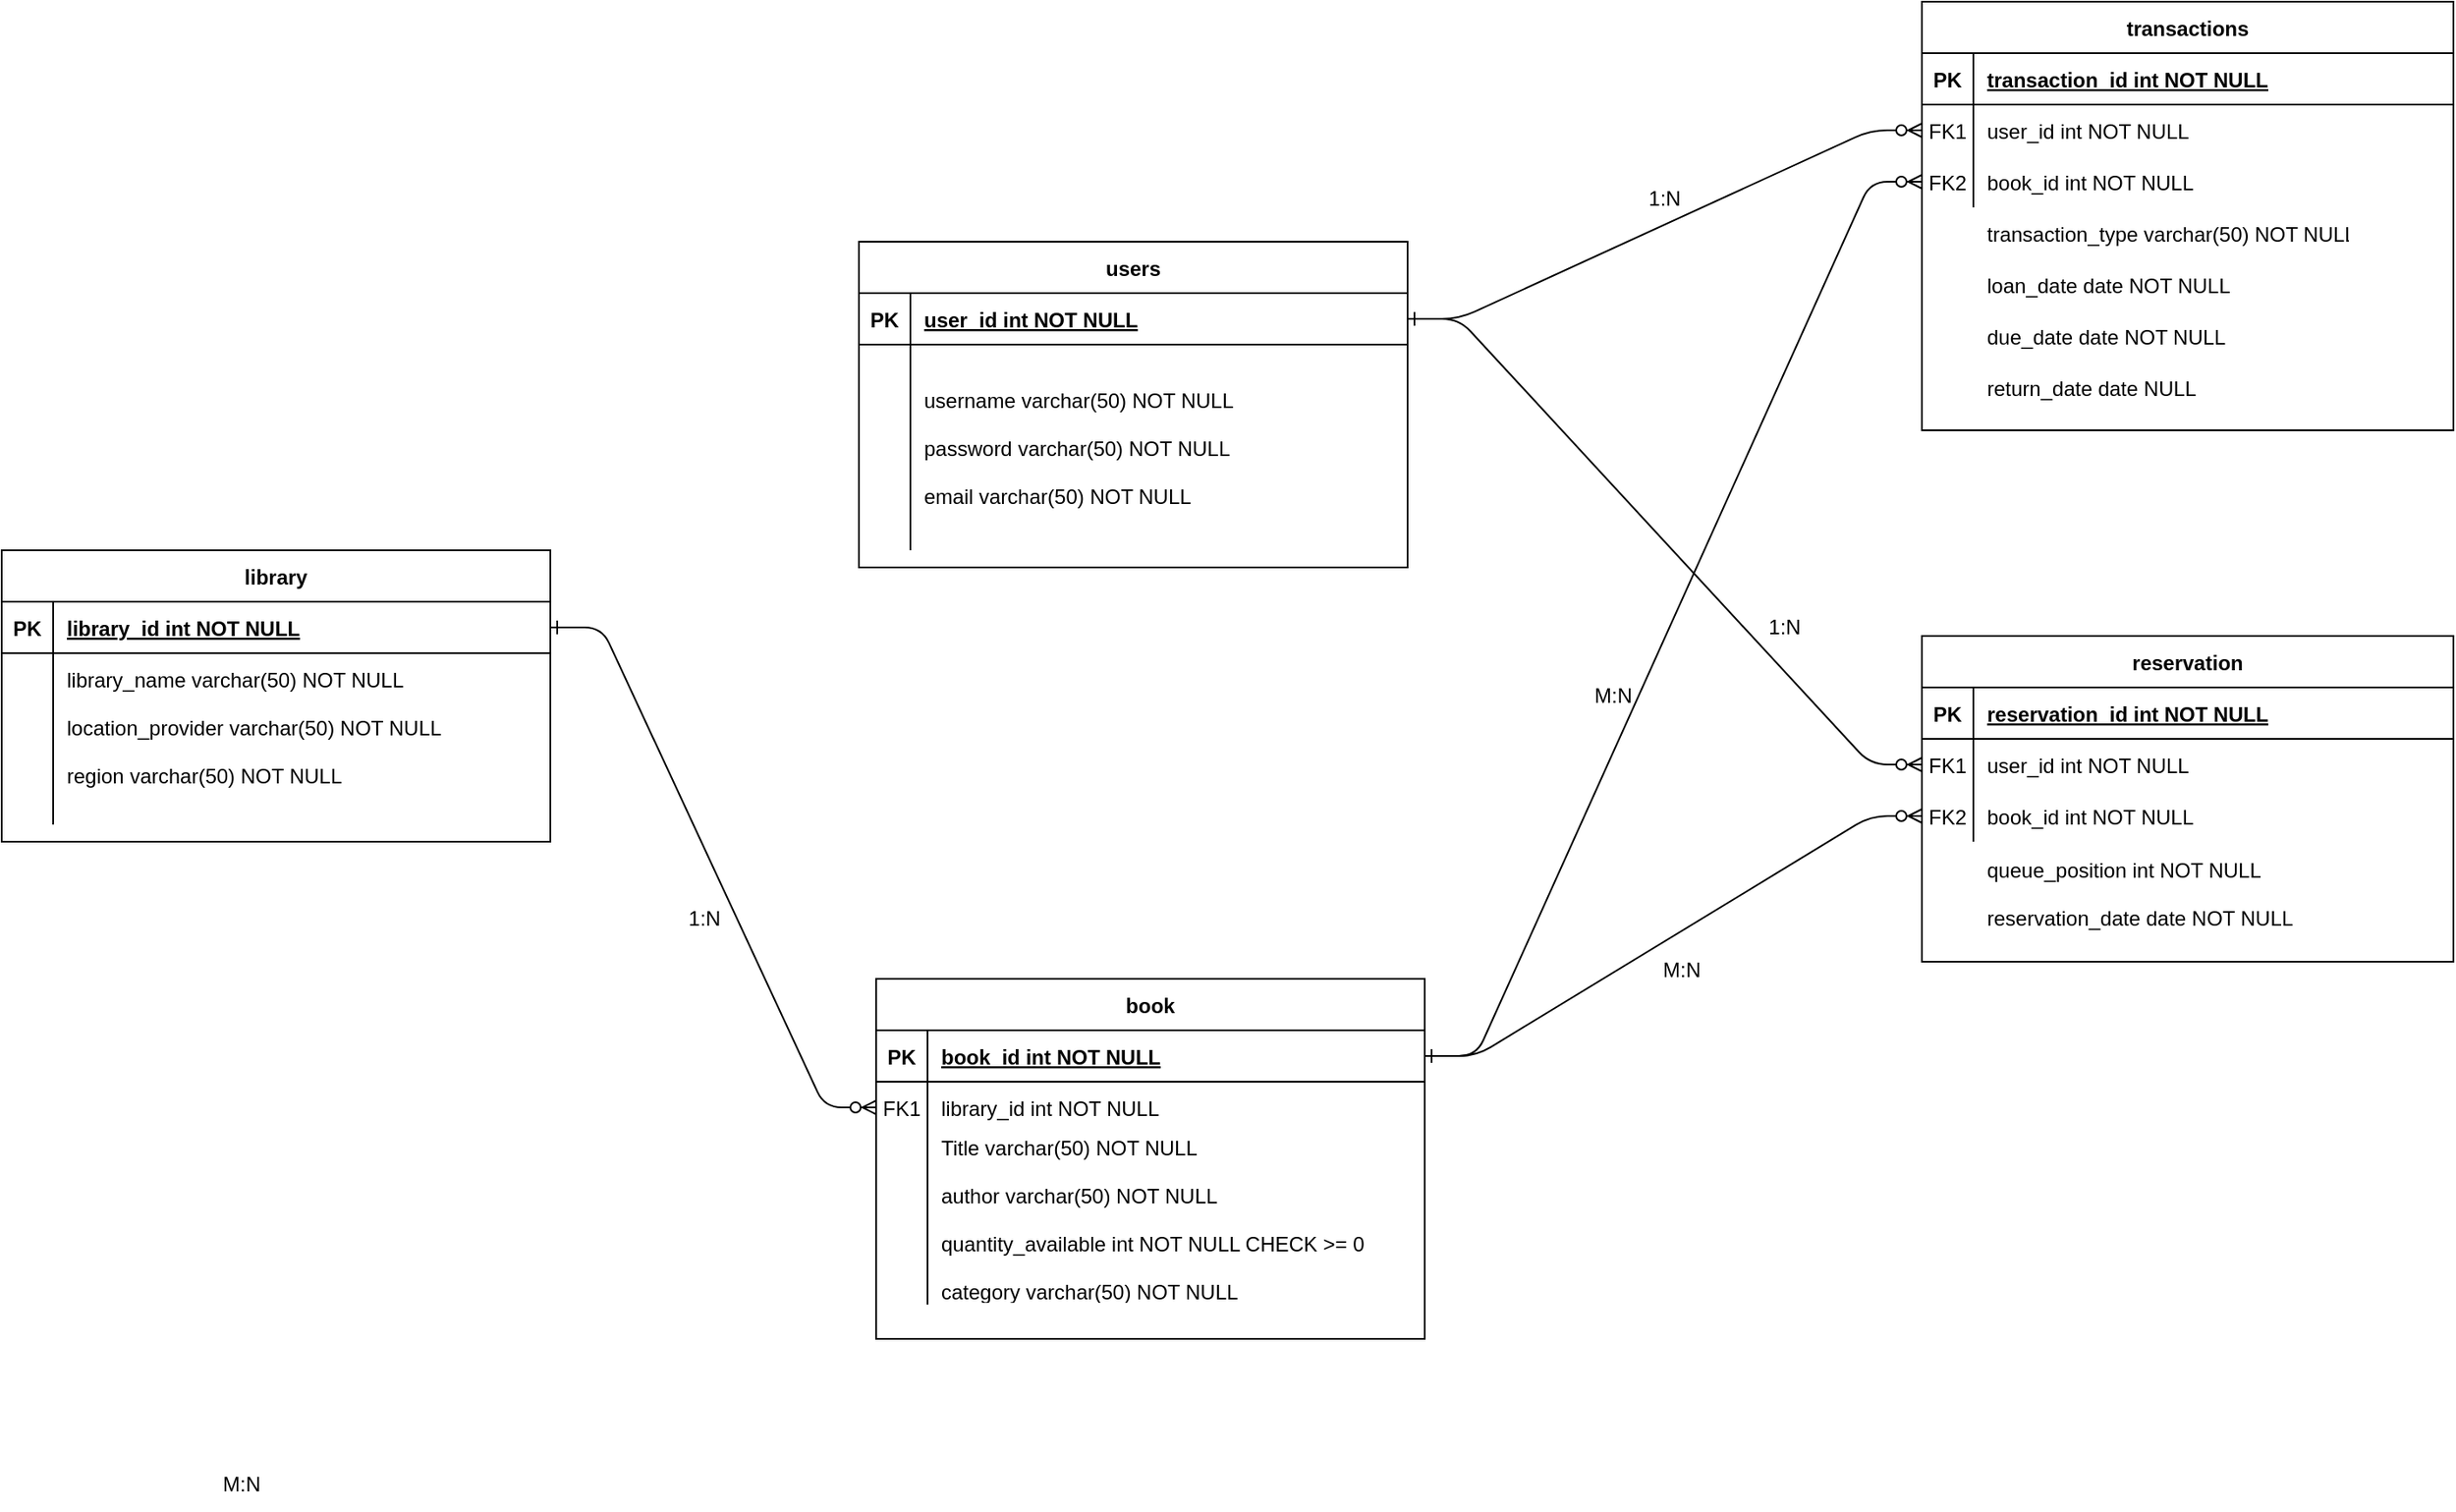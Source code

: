 <mxfile version="22.1.16" type="github">
  <diagram id="R2lEEEUBdFMjLlhIrx00" name="Page-1">
    <mxGraphModel dx="1644" dy="793" grid="1" gridSize="10" guides="1" tooltips="1" connect="1" arrows="1" fold="1" page="0" pageScale="3" pageWidth="827" pageHeight="1169" math="0" shadow="0" extFonts="Permanent Marker^https://fonts.googleapis.com/css?family=Permanent+Marker">
      <root>
        <mxCell id="0" />
        <mxCell id="1" parent="0" />
        <mxCell id="S2vDYrzkPU7GDVE9TdQu-1" value="library" style="shape=table;startSize=30;container=1;collapsible=1;childLayout=tableLayout;fixedRows=1;rowLines=0;fontStyle=1;align=center;resizeLast=1;" parent="1" vertex="1">
          <mxGeometry y="360" width="320" height="170" as="geometry">
            <mxRectangle x="10" y="280" width="80" height="30" as="alternateBounds" />
          </mxGeometry>
        </mxCell>
        <mxCell id="S2vDYrzkPU7GDVE9TdQu-2" value="" style="shape=partialRectangle;collapsible=0;dropTarget=0;pointerEvents=0;fillColor=none;points=[[0,0.5],[1,0.5]];portConstraint=eastwest;top=0;left=0;right=0;bottom=1;" parent="S2vDYrzkPU7GDVE9TdQu-1" vertex="1">
          <mxGeometry y="30" width="320" height="30" as="geometry" />
        </mxCell>
        <mxCell id="S2vDYrzkPU7GDVE9TdQu-3" value="PK" style="shape=partialRectangle;overflow=hidden;connectable=0;fillColor=none;top=0;left=0;bottom=0;right=0;fontStyle=1;" parent="S2vDYrzkPU7GDVE9TdQu-2" vertex="1">
          <mxGeometry width="30" height="30" as="geometry">
            <mxRectangle width="30" height="30" as="alternateBounds" />
          </mxGeometry>
        </mxCell>
        <mxCell id="S2vDYrzkPU7GDVE9TdQu-4" value="library_id int NOT NULL " style="shape=partialRectangle;overflow=hidden;connectable=0;fillColor=none;top=0;left=0;bottom=0;right=0;align=left;spacingLeft=6;fontStyle=5;" parent="S2vDYrzkPU7GDVE9TdQu-2" vertex="1">
          <mxGeometry x="30" width="290" height="30" as="geometry">
            <mxRectangle width="290" height="30" as="alternateBounds" />
          </mxGeometry>
        </mxCell>
        <mxCell id="S2vDYrzkPU7GDVE9TdQu-5" value="" style="shape=partialRectangle;collapsible=0;dropTarget=0;pointerEvents=0;fillColor=none;points=[[0,0.5],[1,0.5]];portConstraint=eastwest;top=0;left=0;right=0;bottom=0;" parent="S2vDYrzkPU7GDVE9TdQu-1" vertex="1">
          <mxGeometry y="60" width="320" height="100" as="geometry" />
        </mxCell>
        <mxCell id="S2vDYrzkPU7GDVE9TdQu-6" value="" style="shape=partialRectangle;overflow=hidden;connectable=0;fillColor=none;top=0;left=0;bottom=0;right=0;" parent="S2vDYrzkPU7GDVE9TdQu-5" vertex="1">
          <mxGeometry width="30" height="100" as="geometry">
            <mxRectangle width="30" height="100" as="alternateBounds" />
          </mxGeometry>
        </mxCell>
        <mxCell id="S2vDYrzkPU7GDVE9TdQu-7" value="library_name varchar(50) NOT NULL&#xa;&#xa;location_provider varchar(50) NOT NULL&#xa;&#xa;region varchar(50) NOT NULL&#xa;" style="shape=partialRectangle;overflow=hidden;connectable=0;fillColor=none;top=0;left=0;bottom=0;right=0;align=left;spacingLeft=6;" parent="S2vDYrzkPU7GDVE9TdQu-5" vertex="1">
          <mxGeometry x="30" width="290" height="100" as="geometry">
            <mxRectangle width="290" height="100" as="alternateBounds" />
          </mxGeometry>
        </mxCell>
        <mxCell id="S2vDYrzkPU7GDVE9TdQu-16" value="users" style="shape=table;startSize=30;container=1;collapsible=1;childLayout=tableLayout;fixedRows=1;rowLines=0;fontStyle=1;align=center;resizeLast=1;" parent="1" vertex="1">
          <mxGeometry x="500" y="180" width="320.0" height="190" as="geometry">
            <mxRectangle x="10" y="420" width="80" height="30" as="alternateBounds" />
          </mxGeometry>
        </mxCell>
        <mxCell id="S2vDYrzkPU7GDVE9TdQu-17" value="" style="shape=partialRectangle;collapsible=0;dropTarget=0;pointerEvents=0;fillColor=none;points=[[0,0.5],[1,0.5]];portConstraint=eastwest;top=0;left=0;right=0;bottom=1;" parent="S2vDYrzkPU7GDVE9TdQu-16" vertex="1">
          <mxGeometry y="30" width="320.0" height="30" as="geometry" />
        </mxCell>
        <mxCell id="S2vDYrzkPU7GDVE9TdQu-18" value="PK" style="shape=partialRectangle;overflow=hidden;connectable=0;fillColor=none;top=0;left=0;bottom=0;right=0;fontStyle=1;" parent="S2vDYrzkPU7GDVE9TdQu-17" vertex="1">
          <mxGeometry width="30" height="30" as="geometry">
            <mxRectangle width="30" height="30" as="alternateBounds" />
          </mxGeometry>
        </mxCell>
        <mxCell id="S2vDYrzkPU7GDVE9TdQu-19" value="user_id int NOT NULL " style="shape=partialRectangle;overflow=hidden;connectable=0;fillColor=none;top=0;left=0;bottom=0;right=0;align=left;spacingLeft=6;fontStyle=5;" parent="S2vDYrzkPU7GDVE9TdQu-17" vertex="1">
          <mxGeometry x="30" width="290.0" height="30" as="geometry">
            <mxRectangle width="290.0" height="30" as="alternateBounds" />
          </mxGeometry>
        </mxCell>
        <mxCell id="S2vDYrzkPU7GDVE9TdQu-20" value="" style="shape=partialRectangle;collapsible=0;dropTarget=0;pointerEvents=0;fillColor=none;points=[[0,0.5],[1,0.5]];portConstraint=eastwest;top=0;left=0;right=0;bottom=0;" parent="S2vDYrzkPU7GDVE9TdQu-16" vertex="1">
          <mxGeometry y="60" width="320.0" height="120" as="geometry" />
        </mxCell>
        <mxCell id="S2vDYrzkPU7GDVE9TdQu-21" value="" style="shape=partialRectangle;overflow=hidden;connectable=0;fillColor=none;top=0;left=0;bottom=0;right=0;" parent="S2vDYrzkPU7GDVE9TdQu-20" vertex="1">
          <mxGeometry width="30" height="120" as="geometry">
            <mxRectangle width="30" height="120" as="alternateBounds" />
          </mxGeometry>
        </mxCell>
        <mxCell id="S2vDYrzkPU7GDVE9TdQu-22" value="username varchar(50) NOT NULL&#xa;&#xa;password varchar(50) NOT NULL&#xa;&#xa;email varchar(50) NOT NULL" style="shape=partialRectangle;overflow=hidden;connectable=0;fillColor=none;top=0;left=0;bottom=0;right=0;align=left;spacingLeft=6;" parent="S2vDYrzkPU7GDVE9TdQu-20" vertex="1">
          <mxGeometry x="30" width="290.0" height="120" as="geometry">
            <mxRectangle width="290.0" height="120" as="alternateBounds" />
          </mxGeometry>
        </mxCell>
        <mxCell id="S2vDYrzkPU7GDVE9TdQu-30" value="transactions" style="shape=table;startSize=30;container=1;collapsible=1;childLayout=tableLayout;fixedRows=1;rowLines=0;fontStyle=1;align=center;resizeLast=1;" parent="1" vertex="1">
          <mxGeometry x="1120" y="40" width="310" height="250" as="geometry">
            <mxRectangle x="620" y="450" width="110" height="30" as="alternateBounds" />
          </mxGeometry>
        </mxCell>
        <mxCell id="S2vDYrzkPU7GDVE9TdQu-31" value="" style="shape=partialRectangle;collapsible=0;dropTarget=0;pointerEvents=0;fillColor=none;points=[[0,0.5],[1,0.5]];portConstraint=eastwest;top=0;left=0;right=0;bottom=1;" parent="S2vDYrzkPU7GDVE9TdQu-30" vertex="1">
          <mxGeometry y="30" width="310" height="30" as="geometry" />
        </mxCell>
        <mxCell id="S2vDYrzkPU7GDVE9TdQu-32" value="PK" style="shape=partialRectangle;overflow=hidden;connectable=0;fillColor=none;top=0;left=0;bottom=0;right=0;fontStyle=1;" parent="S2vDYrzkPU7GDVE9TdQu-31" vertex="1">
          <mxGeometry width="30" height="30" as="geometry">
            <mxRectangle width="30" height="30" as="alternateBounds" />
          </mxGeometry>
        </mxCell>
        <mxCell id="S2vDYrzkPU7GDVE9TdQu-33" value="transaction_id int NOT NULL " style="shape=partialRectangle;overflow=hidden;connectable=0;fillColor=none;top=0;left=0;bottom=0;right=0;align=left;spacingLeft=6;fontStyle=5;" parent="S2vDYrzkPU7GDVE9TdQu-31" vertex="1">
          <mxGeometry x="30" width="280" height="30" as="geometry">
            <mxRectangle width="280" height="30" as="alternateBounds" />
          </mxGeometry>
        </mxCell>
        <mxCell id="S2vDYrzkPU7GDVE9TdQu-34" value="" style="shape=partialRectangle;collapsible=0;dropTarget=0;pointerEvents=0;fillColor=none;points=[[0,0.5],[1,0.5]];portConstraint=eastwest;top=0;left=0;right=0;bottom=0;" parent="S2vDYrzkPU7GDVE9TdQu-30" vertex="1">
          <mxGeometry y="60" width="310" height="30" as="geometry" />
        </mxCell>
        <mxCell id="S2vDYrzkPU7GDVE9TdQu-35" value="FK1" style="shape=partialRectangle;overflow=hidden;connectable=0;fillColor=none;top=0;left=0;bottom=0;right=0;" parent="S2vDYrzkPU7GDVE9TdQu-34" vertex="1">
          <mxGeometry width="30" height="30" as="geometry">
            <mxRectangle width="30" height="30" as="alternateBounds" />
          </mxGeometry>
        </mxCell>
        <mxCell id="S2vDYrzkPU7GDVE9TdQu-36" value="user_id int NOT NULL" style="shape=partialRectangle;overflow=hidden;connectable=0;fillColor=none;top=0;left=0;bottom=0;right=0;align=left;spacingLeft=6;" parent="S2vDYrzkPU7GDVE9TdQu-34" vertex="1">
          <mxGeometry x="30" width="280" height="30" as="geometry">
            <mxRectangle width="280" height="30" as="alternateBounds" />
          </mxGeometry>
        </mxCell>
        <mxCell id="S2vDYrzkPU7GDVE9TdQu-37" value="" style="shape=partialRectangle;collapsible=0;dropTarget=0;pointerEvents=0;fillColor=none;points=[[0,0.5],[1,0.5]];portConstraint=eastwest;top=0;left=0;right=0;bottom=0;" parent="S2vDYrzkPU7GDVE9TdQu-30" vertex="1">
          <mxGeometry y="90" width="310" height="30" as="geometry" />
        </mxCell>
        <mxCell id="S2vDYrzkPU7GDVE9TdQu-38" value="FK2" style="shape=partialRectangle;overflow=hidden;connectable=0;fillColor=none;top=0;left=0;bottom=0;right=0;" parent="S2vDYrzkPU7GDVE9TdQu-37" vertex="1">
          <mxGeometry width="30" height="30" as="geometry">
            <mxRectangle width="30" height="30" as="alternateBounds" />
          </mxGeometry>
        </mxCell>
        <mxCell id="S2vDYrzkPU7GDVE9TdQu-39" value="book_id int NOT NULL" style="shape=partialRectangle;overflow=hidden;connectable=0;fillColor=none;top=0;left=0;bottom=0;right=0;align=left;spacingLeft=6;" parent="S2vDYrzkPU7GDVE9TdQu-37" vertex="1">
          <mxGeometry x="30" width="280" height="30" as="geometry">
            <mxRectangle width="280" height="30" as="alternateBounds" />
          </mxGeometry>
        </mxCell>
        <mxCell id="S2vDYrzkPU7GDVE9TdQu-46" value="loan_date date NOT NULL" style="shape=partialRectangle;overflow=hidden;connectable=0;fillColor=none;top=0;left=0;bottom=0;right=0;align=left;spacingLeft=6;" parent="1" vertex="1">
          <mxGeometry x="1150" y="190" width="220" height="30" as="geometry">
            <mxRectangle width="220" height="30" as="alternateBounds" />
          </mxGeometry>
        </mxCell>
        <mxCell id="S2vDYrzkPU7GDVE9TdQu-47" value="due_date date NOT NULL" style="shape=partialRectangle;overflow=hidden;connectable=0;fillColor=none;top=0;left=0;bottom=0;right=0;align=left;spacingLeft=6;" parent="1" vertex="1">
          <mxGeometry x="1150" y="220" width="220" height="30" as="geometry">
            <mxRectangle width="220" height="30" as="alternateBounds" />
          </mxGeometry>
        </mxCell>
        <mxCell id="S2vDYrzkPU7GDVE9TdQu-48" value="return_date date NULL" style="shape=partialRectangle;overflow=hidden;connectable=0;fillColor=none;top=0;left=0;bottom=0;right=0;align=left;spacingLeft=6;" parent="1" vertex="1">
          <mxGeometry x="1150" y="250" width="220" height="30" as="geometry">
            <mxRectangle width="220" height="30" as="alternateBounds" />
          </mxGeometry>
        </mxCell>
        <mxCell id="S2vDYrzkPU7GDVE9TdQu-52" value="reservation" style="shape=table;startSize=30;container=1;collapsible=1;childLayout=tableLayout;fixedRows=1;rowLines=0;fontStyle=1;align=center;resizeLast=1;" parent="1" vertex="1">
          <mxGeometry x="1120" y="410" width="310" height="190" as="geometry">
            <mxRectangle x="620" y="740" width="110" height="30" as="alternateBounds" />
          </mxGeometry>
        </mxCell>
        <mxCell id="S2vDYrzkPU7GDVE9TdQu-53" value="" style="shape=partialRectangle;collapsible=0;dropTarget=0;pointerEvents=0;fillColor=none;points=[[0,0.5],[1,0.5]];portConstraint=eastwest;top=0;left=0;right=0;bottom=1;" parent="S2vDYrzkPU7GDVE9TdQu-52" vertex="1">
          <mxGeometry y="30" width="310" height="30" as="geometry" />
        </mxCell>
        <mxCell id="S2vDYrzkPU7GDVE9TdQu-54" value="PK" style="shape=partialRectangle;overflow=hidden;connectable=0;fillColor=none;top=0;left=0;bottom=0;right=0;fontStyle=1;" parent="S2vDYrzkPU7GDVE9TdQu-53" vertex="1">
          <mxGeometry width="30" height="30" as="geometry">
            <mxRectangle width="30" height="30" as="alternateBounds" />
          </mxGeometry>
        </mxCell>
        <mxCell id="S2vDYrzkPU7GDVE9TdQu-55" value="reservation_id int NOT NULL " style="shape=partialRectangle;overflow=hidden;connectable=0;fillColor=none;top=0;left=0;bottom=0;right=0;align=left;spacingLeft=6;fontStyle=5;" parent="S2vDYrzkPU7GDVE9TdQu-53" vertex="1">
          <mxGeometry x="30" width="280" height="30" as="geometry">
            <mxRectangle width="280" height="30" as="alternateBounds" />
          </mxGeometry>
        </mxCell>
        <mxCell id="S2vDYrzkPU7GDVE9TdQu-56" value="" style="shape=partialRectangle;collapsible=0;dropTarget=0;pointerEvents=0;fillColor=none;points=[[0,0.5],[1,0.5]];portConstraint=eastwest;top=0;left=0;right=0;bottom=0;" parent="S2vDYrzkPU7GDVE9TdQu-52" vertex="1">
          <mxGeometry y="60" width="310" height="30" as="geometry" />
        </mxCell>
        <mxCell id="S2vDYrzkPU7GDVE9TdQu-57" value="FK1" style="shape=partialRectangle;overflow=hidden;connectable=0;fillColor=none;top=0;left=0;bottom=0;right=0;" parent="S2vDYrzkPU7GDVE9TdQu-56" vertex="1">
          <mxGeometry width="30" height="30" as="geometry">
            <mxRectangle width="30" height="30" as="alternateBounds" />
          </mxGeometry>
        </mxCell>
        <mxCell id="S2vDYrzkPU7GDVE9TdQu-58" value="user_id int NOT NULL" style="shape=partialRectangle;overflow=hidden;connectable=0;fillColor=none;top=0;left=0;bottom=0;right=0;align=left;spacingLeft=6;" parent="S2vDYrzkPU7GDVE9TdQu-56" vertex="1">
          <mxGeometry x="30" width="280" height="30" as="geometry">
            <mxRectangle width="280" height="30" as="alternateBounds" />
          </mxGeometry>
        </mxCell>
        <mxCell id="S2vDYrzkPU7GDVE9TdQu-59" value="" style="shape=partialRectangle;collapsible=0;dropTarget=0;pointerEvents=0;fillColor=none;points=[[0,0.5],[1,0.5]];portConstraint=eastwest;top=0;left=0;right=0;bottom=0;" parent="S2vDYrzkPU7GDVE9TdQu-52" vertex="1">
          <mxGeometry y="90" width="310" height="30" as="geometry" />
        </mxCell>
        <mxCell id="S2vDYrzkPU7GDVE9TdQu-60" value="FK2" style="shape=partialRectangle;overflow=hidden;connectable=0;fillColor=none;top=0;left=0;bottom=0;right=0;" parent="S2vDYrzkPU7GDVE9TdQu-59" vertex="1">
          <mxGeometry width="30" height="30" as="geometry">
            <mxRectangle width="30" height="30" as="alternateBounds" />
          </mxGeometry>
        </mxCell>
        <mxCell id="S2vDYrzkPU7GDVE9TdQu-61" value="book_id int NOT NULL" style="shape=partialRectangle;overflow=hidden;connectable=0;fillColor=none;top=0;left=0;bottom=0;right=0;align=left;spacingLeft=6;" parent="S2vDYrzkPU7GDVE9TdQu-59" vertex="1">
          <mxGeometry x="30" width="280" height="30" as="geometry">
            <mxRectangle width="280" height="30" as="alternateBounds" />
          </mxGeometry>
        </mxCell>
        <mxCell id="S2vDYrzkPU7GDVE9TdQu-62" value="" style="shape=partialRectangle;collapsible=0;dropTarget=0;pointerEvents=0;fillColor=none;points=[[0,0.5],[1,0.5]];portConstraint=eastwest;top=0;left=0;right=0;bottom=0;" parent="1" vertex="1">
          <mxGeometry x="1120" y="530" width="310" height="60" as="geometry" />
        </mxCell>
        <mxCell id="S2vDYrzkPU7GDVE9TdQu-63" value="" style="shape=partialRectangle;overflow=hidden;connectable=0;fillColor=none;top=0;left=0;bottom=0;right=0;" parent="S2vDYrzkPU7GDVE9TdQu-62" vertex="1">
          <mxGeometry width="30" height="60" as="geometry">
            <mxRectangle width="30" height="30" as="alternateBounds" />
          </mxGeometry>
        </mxCell>
        <mxCell id="S2vDYrzkPU7GDVE9TdQu-64" value="queue_position int NOT NULL&#xa;&#xa;reservation_date date NOT NULL" style="shape=partialRectangle;overflow=hidden;connectable=0;fillColor=none;top=0;left=0;bottom=0;right=0;align=left;spacingLeft=6;" parent="S2vDYrzkPU7GDVE9TdQu-62" vertex="1">
          <mxGeometry x="30" width="280" height="60" as="geometry">
            <mxRectangle width="280" height="30" as="alternateBounds" />
          </mxGeometry>
        </mxCell>
        <mxCell id="S2vDYrzkPU7GDVE9TdQu-72" value="M:N" style="text;html=1;strokeColor=none;fillColor=none;align=center;verticalAlign=middle;whiteSpace=wrap;rounded=0;" parent="1" vertex="1">
          <mxGeometry x="910" y="430" width="60" height="30" as="geometry" />
        </mxCell>
        <mxCell id="S2vDYrzkPU7GDVE9TdQu-71" value="M:N" style="text;html=1;strokeColor=none;fillColor=none;align=center;verticalAlign=middle;whiteSpace=wrap;rounded=0;" parent="1" vertex="1">
          <mxGeometry x="110" y="890" width="60" height="30" as="geometry" />
        </mxCell>
        <mxCell id="S2vDYrzkPU7GDVE9TdQu-70" value="1:N" style="text;html=1;strokeColor=none;fillColor=none;align=center;verticalAlign=middle;whiteSpace=wrap;rounded=0;" parent="1" vertex="1">
          <mxGeometry x="940" y="140" width="60" height="30" as="geometry" />
        </mxCell>
        <mxCell id="S2vDYrzkPU7GDVE9TdQu-76" value="1:N" style="text;html=1;strokeColor=none;fillColor=none;align=center;verticalAlign=middle;whiteSpace=wrap;rounded=0;" parent="1" vertex="1">
          <mxGeometry x="380" y="560" width="60" height="30" as="geometry" />
        </mxCell>
        <mxCell id="S2vDYrzkPU7GDVE9TdQu-81" value="book" style="shape=table;startSize=30;container=1;collapsible=1;childLayout=tableLayout;fixedRows=1;rowLines=0;fontStyle=1;align=center;resizeLast=1;" parent="1" vertex="1">
          <mxGeometry x="510" y="610" width="320" height="210" as="geometry">
            <mxRectangle x="620" y="740" width="110" height="30" as="alternateBounds" />
          </mxGeometry>
        </mxCell>
        <mxCell id="S2vDYrzkPU7GDVE9TdQu-82" value="" style="shape=partialRectangle;collapsible=0;dropTarget=0;pointerEvents=0;fillColor=none;points=[[0,0.5],[1,0.5]];portConstraint=eastwest;top=0;left=0;right=0;bottom=1;" parent="S2vDYrzkPU7GDVE9TdQu-81" vertex="1">
          <mxGeometry y="30" width="320" height="30" as="geometry" />
        </mxCell>
        <mxCell id="S2vDYrzkPU7GDVE9TdQu-83" value="PK" style="shape=partialRectangle;overflow=hidden;connectable=0;fillColor=none;top=0;left=0;bottom=0;right=0;fontStyle=1;" parent="S2vDYrzkPU7GDVE9TdQu-82" vertex="1">
          <mxGeometry width="30" height="30" as="geometry">
            <mxRectangle width="30" height="30" as="alternateBounds" />
          </mxGeometry>
        </mxCell>
        <mxCell id="S2vDYrzkPU7GDVE9TdQu-84" value="book_id int NOT NULL " style="shape=partialRectangle;overflow=hidden;connectable=0;fillColor=none;top=0;left=0;bottom=0;right=0;align=left;spacingLeft=6;fontStyle=5;" parent="S2vDYrzkPU7GDVE9TdQu-82" vertex="1">
          <mxGeometry x="30" width="290" height="30" as="geometry">
            <mxRectangle width="290" height="30" as="alternateBounds" />
          </mxGeometry>
        </mxCell>
        <mxCell id="S2vDYrzkPU7GDVE9TdQu-85" value="" style="shape=partialRectangle;collapsible=0;dropTarget=0;pointerEvents=0;fillColor=none;points=[[0,0.5],[1,0.5]];portConstraint=eastwest;top=0;left=0;right=0;bottom=0;" parent="S2vDYrzkPU7GDVE9TdQu-81" vertex="1">
          <mxGeometry y="60" width="320" height="30" as="geometry" />
        </mxCell>
        <mxCell id="S2vDYrzkPU7GDVE9TdQu-86" value="FK1" style="shape=partialRectangle;overflow=hidden;connectable=0;fillColor=none;top=0;left=0;bottom=0;right=0;" parent="S2vDYrzkPU7GDVE9TdQu-85" vertex="1">
          <mxGeometry width="30" height="30" as="geometry">
            <mxRectangle width="30" height="30" as="alternateBounds" />
          </mxGeometry>
        </mxCell>
        <mxCell id="S2vDYrzkPU7GDVE9TdQu-87" value="library_id int NOT NULL" style="shape=partialRectangle;overflow=hidden;connectable=0;fillColor=none;top=0;left=0;bottom=0;right=0;align=left;spacingLeft=6;" parent="S2vDYrzkPU7GDVE9TdQu-85" vertex="1">
          <mxGeometry x="30" width="290" height="30" as="geometry">
            <mxRectangle width="290" height="30" as="alternateBounds" />
          </mxGeometry>
        </mxCell>
        <mxCell id="S2vDYrzkPU7GDVE9TdQu-88" value="" style="shape=partialRectangle;collapsible=0;dropTarget=0;pointerEvents=0;fillColor=none;points=[[0,0.5],[1,0.5]];portConstraint=eastwest;top=0;left=0;right=0;bottom=0;" parent="S2vDYrzkPU7GDVE9TdQu-81" vertex="1">
          <mxGeometry y="90" width="320" height="100" as="geometry" />
        </mxCell>
        <mxCell id="S2vDYrzkPU7GDVE9TdQu-89" value="" style="shape=partialRectangle;overflow=hidden;connectable=0;fillColor=none;top=0;left=0;bottom=0;right=0;" parent="S2vDYrzkPU7GDVE9TdQu-88" vertex="1">
          <mxGeometry width="30" height="100" as="geometry">
            <mxRectangle width="30" height="100" as="alternateBounds" />
          </mxGeometry>
        </mxCell>
        <mxCell id="S2vDYrzkPU7GDVE9TdQu-90" value="Title varchar(50) NOT NULL&#xa;&#xa;author varchar(50) NOT NULL&#xa;&#xa;quantity_available int NOT NULL CHECK &gt;= 0&#xa;&#xa;category varchar(50) NOT NULL" style="shape=partialRectangle;overflow=hidden;connectable=0;fillColor=none;top=0;left=0;bottom=0;right=0;align=left;spacingLeft=6;" parent="S2vDYrzkPU7GDVE9TdQu-88" vertex="1">
          <mxGeometry x="30" width="290" height="100" as="geometry">
            <mxRectangle width="290" height="100" as="alternateBounds" />
          </mxGeometry>
        </mxCell>
        <mxCell id="S2vDYrzkPU7GDVE9TdQu-91" value="" style="edgeStyle=entityRelationEdgeStyle;endArrow=ERzeroToMany;startArrow=ERone;endFill=1;startFill=0;" parent="1" source="S2vDYrzkPU7GDVE9TdQu-2" target="S2vDYrzkPU7GDVE9TdQu-85" edge="1">
          <mxGeometry width="100" height="100" relative="1" as="geometry">
            <mxPoint x="340" y="265" as="sourcePoint" />
            <mxPoint x="450" y="300" as="targetPoint" />
          </mxGeometry>
        </mxCell>
        <mxCell id="S2vDYrzkPU7GDVE9TdQu-92" value="" style="edgeStyle=entityRelationEdgeStyle;endArrow=ERzeroToMany;startArrow=ERone;endFill=1;startFill=0;" parent="1" source="S2vDYrzkPU7GDVE9TdQu-82" target="S2vDYrzkPU7GDVE9TdQu-37" edge="1">
          <mxGeometry width="100" height="100" relative="1" as="geometry">
            <mxPoint x="850" y="250" as="sourcePoint" />
            <mxPoint x="1070" y="120" as="targetPoint" />
          </mxGeometry>
        </mxCell>
        <mxCell id="S2vDYrzkPU7GDVE9TdQu-93" value="" style="edgeStyle=entityRelationEdgeStyle;endArrow=ERzeroToMany;startArrow=ERone;endFill=1;startFill=0;" parent="1" source="S2vDYrzkPU7GDVE9TdQu-17" target="S2vDYrzkPU7GDVE9TdQu-56" edge="1">
          <mxGeometry width="100" height="100" relative="1" as="geometry">
            <mxPoint x="840" y="600" as="sourcePoint" />
            <mxPoint x="1040" y="500" as="targetPoint" />
          </mxGeometry>
        </mxCell>
        <mxCell id="S2vDYrzkPU7GDVE9TdQu-94" value="" style="edgeStyle=entityRelationEdgeStyle;endArrow=ERzeroToMany;startArrow=ERone;endFill=1;startFill=0;" parent="1" source="S2vDYrzkPU7GDVE9TdQu-82" target="S2vDYrzkPU7GDVE9TdQu-59" edge="1">
          <mxGeometry width="100" height="100" relative="1" as="geometry">
            <mxPoint x="860" y="265" as="sourcePoint" />
            <mxPoint x="1060" y="165" as="targetPoint" />
          </mxGeometry>
        </mxCell>
        <mxCell id="S2vDYrzkPU7GDVE9TdQu-95" value="" style="edgeStyle=entityRelationEdgeStyle;endArrow=ERzeroToMany;startArrow=ERone;endFill=1;startFill=0;" parent="1" source="S2vDYrzkPU7GDVE9TdQu-17" target="S2vDYrzkPU7GDVE9TdQu-34" edge="1">
          <mxGeometry width="100" height="100" relative="1" as="geometry">
            <mxPoint x="850" y="575" as="sourcePoint" />
            <mxPoint x="1050" y="535" as="targetPoint" />
          </mxGeometry>
        </mxCell>
        <mxCell id="S2vDYrzkPU7GDVE9TdQu-96" value="1:N" style="text;html=1;strokeColor=none;fillColor=none;align=center;verticalAlign=middle;whiteSpace=wrap;rounded=0;" parent="1" vertex="1">
          <mxGeometry x="1010" y="390" width="60" height="30" as="geometry" />
        </mxCell>
        <mxCell id="S2vDYrzkPU7GDVE9TdQu-97" value="M:N" style="text;html=1;strokeColor=none;fillColor=none;align=center;verticalAlign=middle;whiteSpace=wrap;rounded=0;" parent="1" vertex="1">
          <mxGeometry x="950" y="590" width="60" height="30" as="geometry" />
        </mxCell>
        <mxCell id="ScYro06-7sbErJzy1uN8-1" value="transaction_type varchar(50) NOT NULL" style="shape=partialRectangle;overflow=hidden;connectable=0;fillColor=none;top=0;left=0;bottom=0;right=0;align=left;spacingLeft=6;" parent="1" vertex="1">
          <mxGeometry x="1150" y="160" width="220" height="30" as="geometry">
            <mxRectangle width="220" height="30" as="alternateBounds" />
          </mxGeometry>
        </mxCell>
      </root>
    </mxGraphModel>
  </diagram>
</mxfile>
